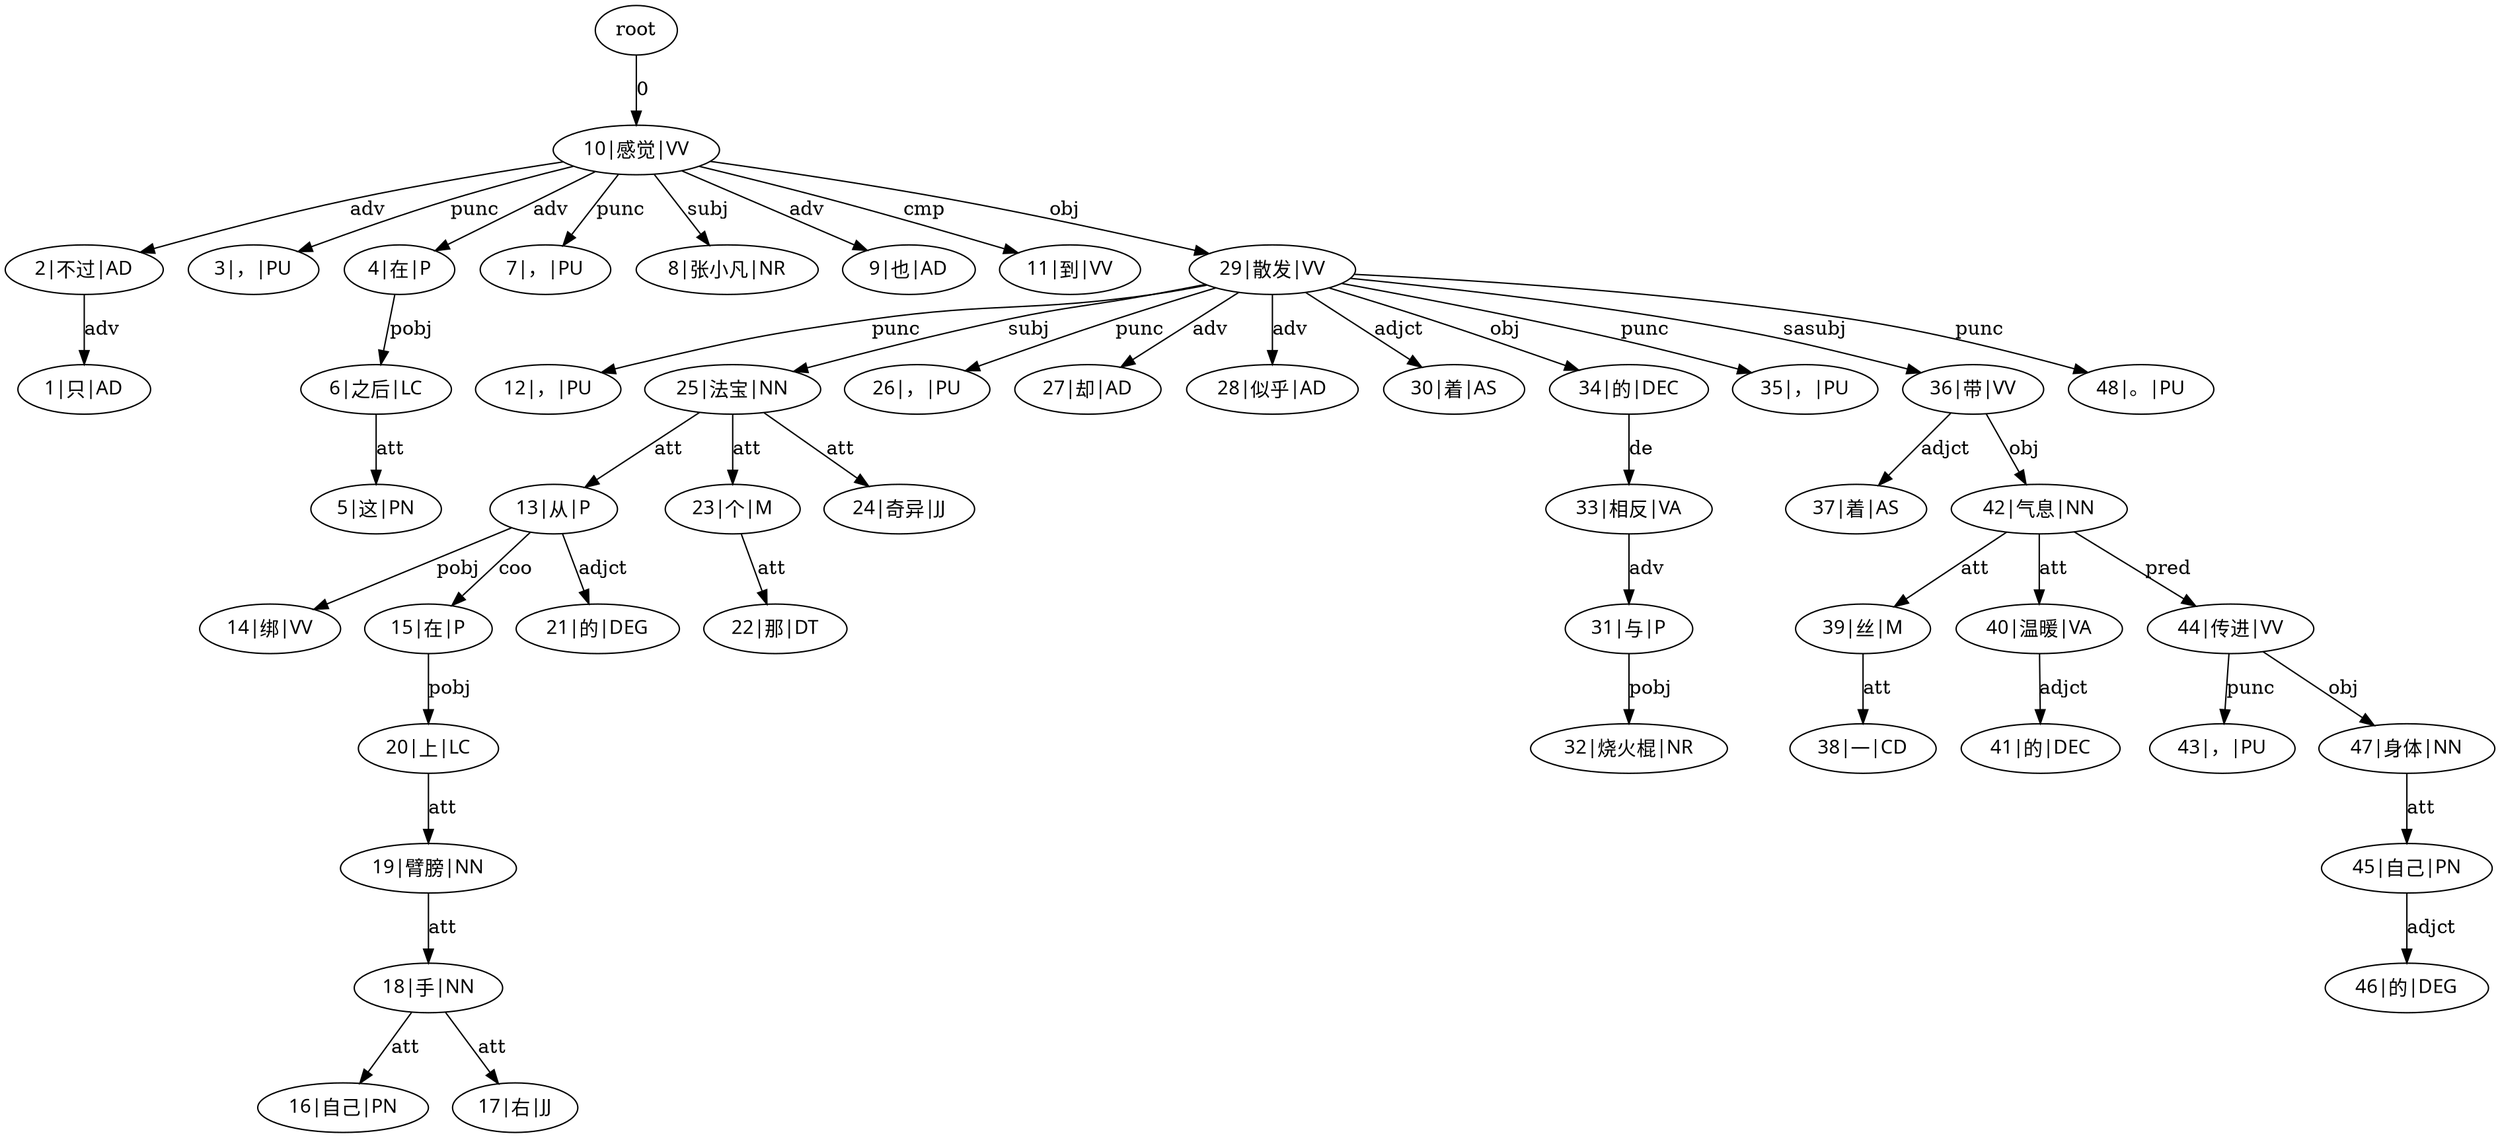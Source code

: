 digraph "依存树963" {
	root
	"1|只|AD" [fontname="Microsoft YaHei"]
	"2|不过|AD" [fontname="Microsoft YaHei"]
	"3|，|PU" [fontname="Microsoft YaHei"]
	"4|在|P" [fontname="Microsoft YaHei"]
	"5|这|PN" [fontname="Microsoft YaHei"]
	"6|之后|LC" [fontname="Microsoft YaHei"]
	"7|，|PU" [fontname="Microsoft YaHei"]
	"8|张小凡|NR" [fontname="Microsoft YaHei"]
	"9|也|AD" [fontname="Microsoft YaHei"]
	"10|感觉|VV" [fontname="Microsoft YaHei"]
	"11|到|VV" [fontname="Microsoft YaHei"]
	"12|，|PU" [fontname="Microsoft YaHei"]
	"13|从|P" [fontname="Microsoft YaHei"]
	"14|绑|VV" [fontname="Microsoft YaHei"]
	"15|在|P" [fontname="Microsoft YaHei"]
	"16|自己|PN" [fontname="Microsoft YaHei"]
	"17|右|JJ" [fontname="Microsoft YaHei"]
	"18|手|NN" [fontname="Microsoft YaHei"]
	"19|臂膀|NN" [fontname="Microsoft YaHei"]
	"20|上|LC" [fontname="Microsoft YaHei"]
	"21|的|DEG" [fontname="Microsoft YaHei"]
	"22|那|DT" [fontname="Microsoft YaHei"]
	"23|个|M" [fontname="Microsoft YaHei"]
	"24|奇异|JJ" [fontname="Microsoft YaHei"]
	"25|法宝|NN" [fontname="Microsoft YaHei"]
	"26|，|PU" [fontname="Microsoft YaHei"]
	"27|却|AD" [fontname="Microsoft YaHei"]
	"28|似乎|AD" [fontname="Microsoft YaHei"]
	"29|散发|VV" [fontname="Microsoft YaHei"]
	"30|着|AS" [fontname="Microsoft YaHei"]
	"31|与|P" [fontname="Microsoft YaHei"]
	"32|烧火棍|NR" [fontname="Microsoft YaHei"]
	"33|相反|VA" [fontname="Microsoft YaHei"]
	"34|的|DEC" [fontname="Microsoft YaHei"]
	"35|，|PU" [fontname="Microsoft YaHei"]
	"36|带|VV" [fontname="Microsoft YaHei"]
	"37|着|AS" [fontname="Microsoft YaHei"]
	"38|一|CD" [fontname="Microsoft YaHei"]
	"39|丝|M" [fontname="Microsoft YaHei"]
	"40|温暖|VA" [fontname="Microsoft YaHei"]
	"41|的|DEC" [fontname="Microsoft YaHei"]
	"42|气息|NN" [fontname="Microsoft YaHei"]
	"43|，|PU" [fontname="Microsoft YaHei"]
	"44|传进|VV" [fontname="Microsoft YaHei"]
	"45|自己|PN" [fontname="Microsoft YaHei"]
	"46|的|DEG" [fontname="Microsoft YaHei"]
	"47|身体|NN" [fontname="Microsoft YaHei"]
	"48|。|PU" [fontname="Microsoft YaHei"]
	"2|不过|AD" -> "1|只|AD" [label=adv]
	"10|感觉|VV" -> "2|不过|AD" [label=adv]
	"10|感觉|VV" -> "3|，|PU" [label=punc]
	"10|感觉|VV" -> "4|在|P" [label=adv]
	"6|之后|LC" -> "5|这|PN" [label=att]
	"4|在|P" -> "6|之后|LC" [label=pobj]
	"10|感觉|VV" -> "7|，|PU" [label=punc]
	"10|感觉|VV" -> "8|张小凡|NR" [label=subj]
	"10|感觉|VV" -> "9|也|AD" [label=adv]
	root -> "10|感觉|VV" [label=0]
	"10|感觉|VV" -> "11|到|VV" [label=cmp]
	"29|散发|VV" -> "12|，|PU" [label=punc]
	"25|法宝|NN" -> "13|从|P" [label=att]
	"13|从|P" -> "14|绑|VV" [label=pobj]
	"13|从|P" -> "15|在|P" [label=coo]
	"18|手|NN" -> "16|自己|PN" [label=att]
	"18|手|NN" -> "17|右|JJ" [label=att]
	"19|臂膀|NN" -> "18|手|NN" [label=att]
	"20|上|LC" -> "19|臂膀|NN" [label=att]
	"15|在|P" -> "20|上|LC" [label=pobj]
	"13|从|P" -> "21|的|DEG" [label=adjct]
	"23|个|M" -> "22|那|DT" [label=att]
	"25|法宝|NN" -> "23|个|M" [label=att]
	"25|法宝|NN" -> "24|奇异|JJ" [label=att]
	"29|散发|VV" -> "25|法宝|NN" [label=subj]
	"29|散发|VV" -> "26|，|PU" [label=punc]
	"29|散发|VV" -> "27|却|AD" [label=adv]
	"29|散发|VV" -> "28|似乎|AD" [label=adv]
	"10|感觉|VV" -> "29|散发|VV" [label=obj]
	"29|散发|VV" -> "30|着|AS" [label=adjct]
	"33|相反|VA" -> "31|与|P" [label=adv]
	"31|与|P" -> "32|烧火棍|NR" [label=pobj]
	"34|的|DEC" -> "33|相反|VA" [label=de]
	"29|散发|VV" -> "34|的|DEC" [label=obj]
	"29|散发|VV" -> "35|，|PU" [label=punc]
	"29|散发|VV" -> "36|带|VV" [label=sasubj]
	"36|带|VV" -> "37|着|AS" [label=adjct]
	"39|丝|M" -> "38|一|CD" [label=att]
	"42|气息|NN" -> "39|丝|M" [label=att]
	"42|气息|NN" -> "40|温暖|VA" [label=att]
	"40|温暖|VA" -> "41|的|DEC" [label=adjct]
	"36|带|VV" -> "42|气息|NN" [label=obj]
	"44|传进|VV" -> "43|，|PU" [label=punc]
	"42|气息|NN" -> "44|传进|VV" [label=pred]
	"47|身体|NN" -> "45|自己|PN" [label=att]
	"45|自己|PN" -> "46|的|DEG" [label=adjct]
	"44|传进|VV" -> "47|身体|NN" [label=obj]
	"29|散发|VV" -> "48|。|PU" [label=punc]
}
